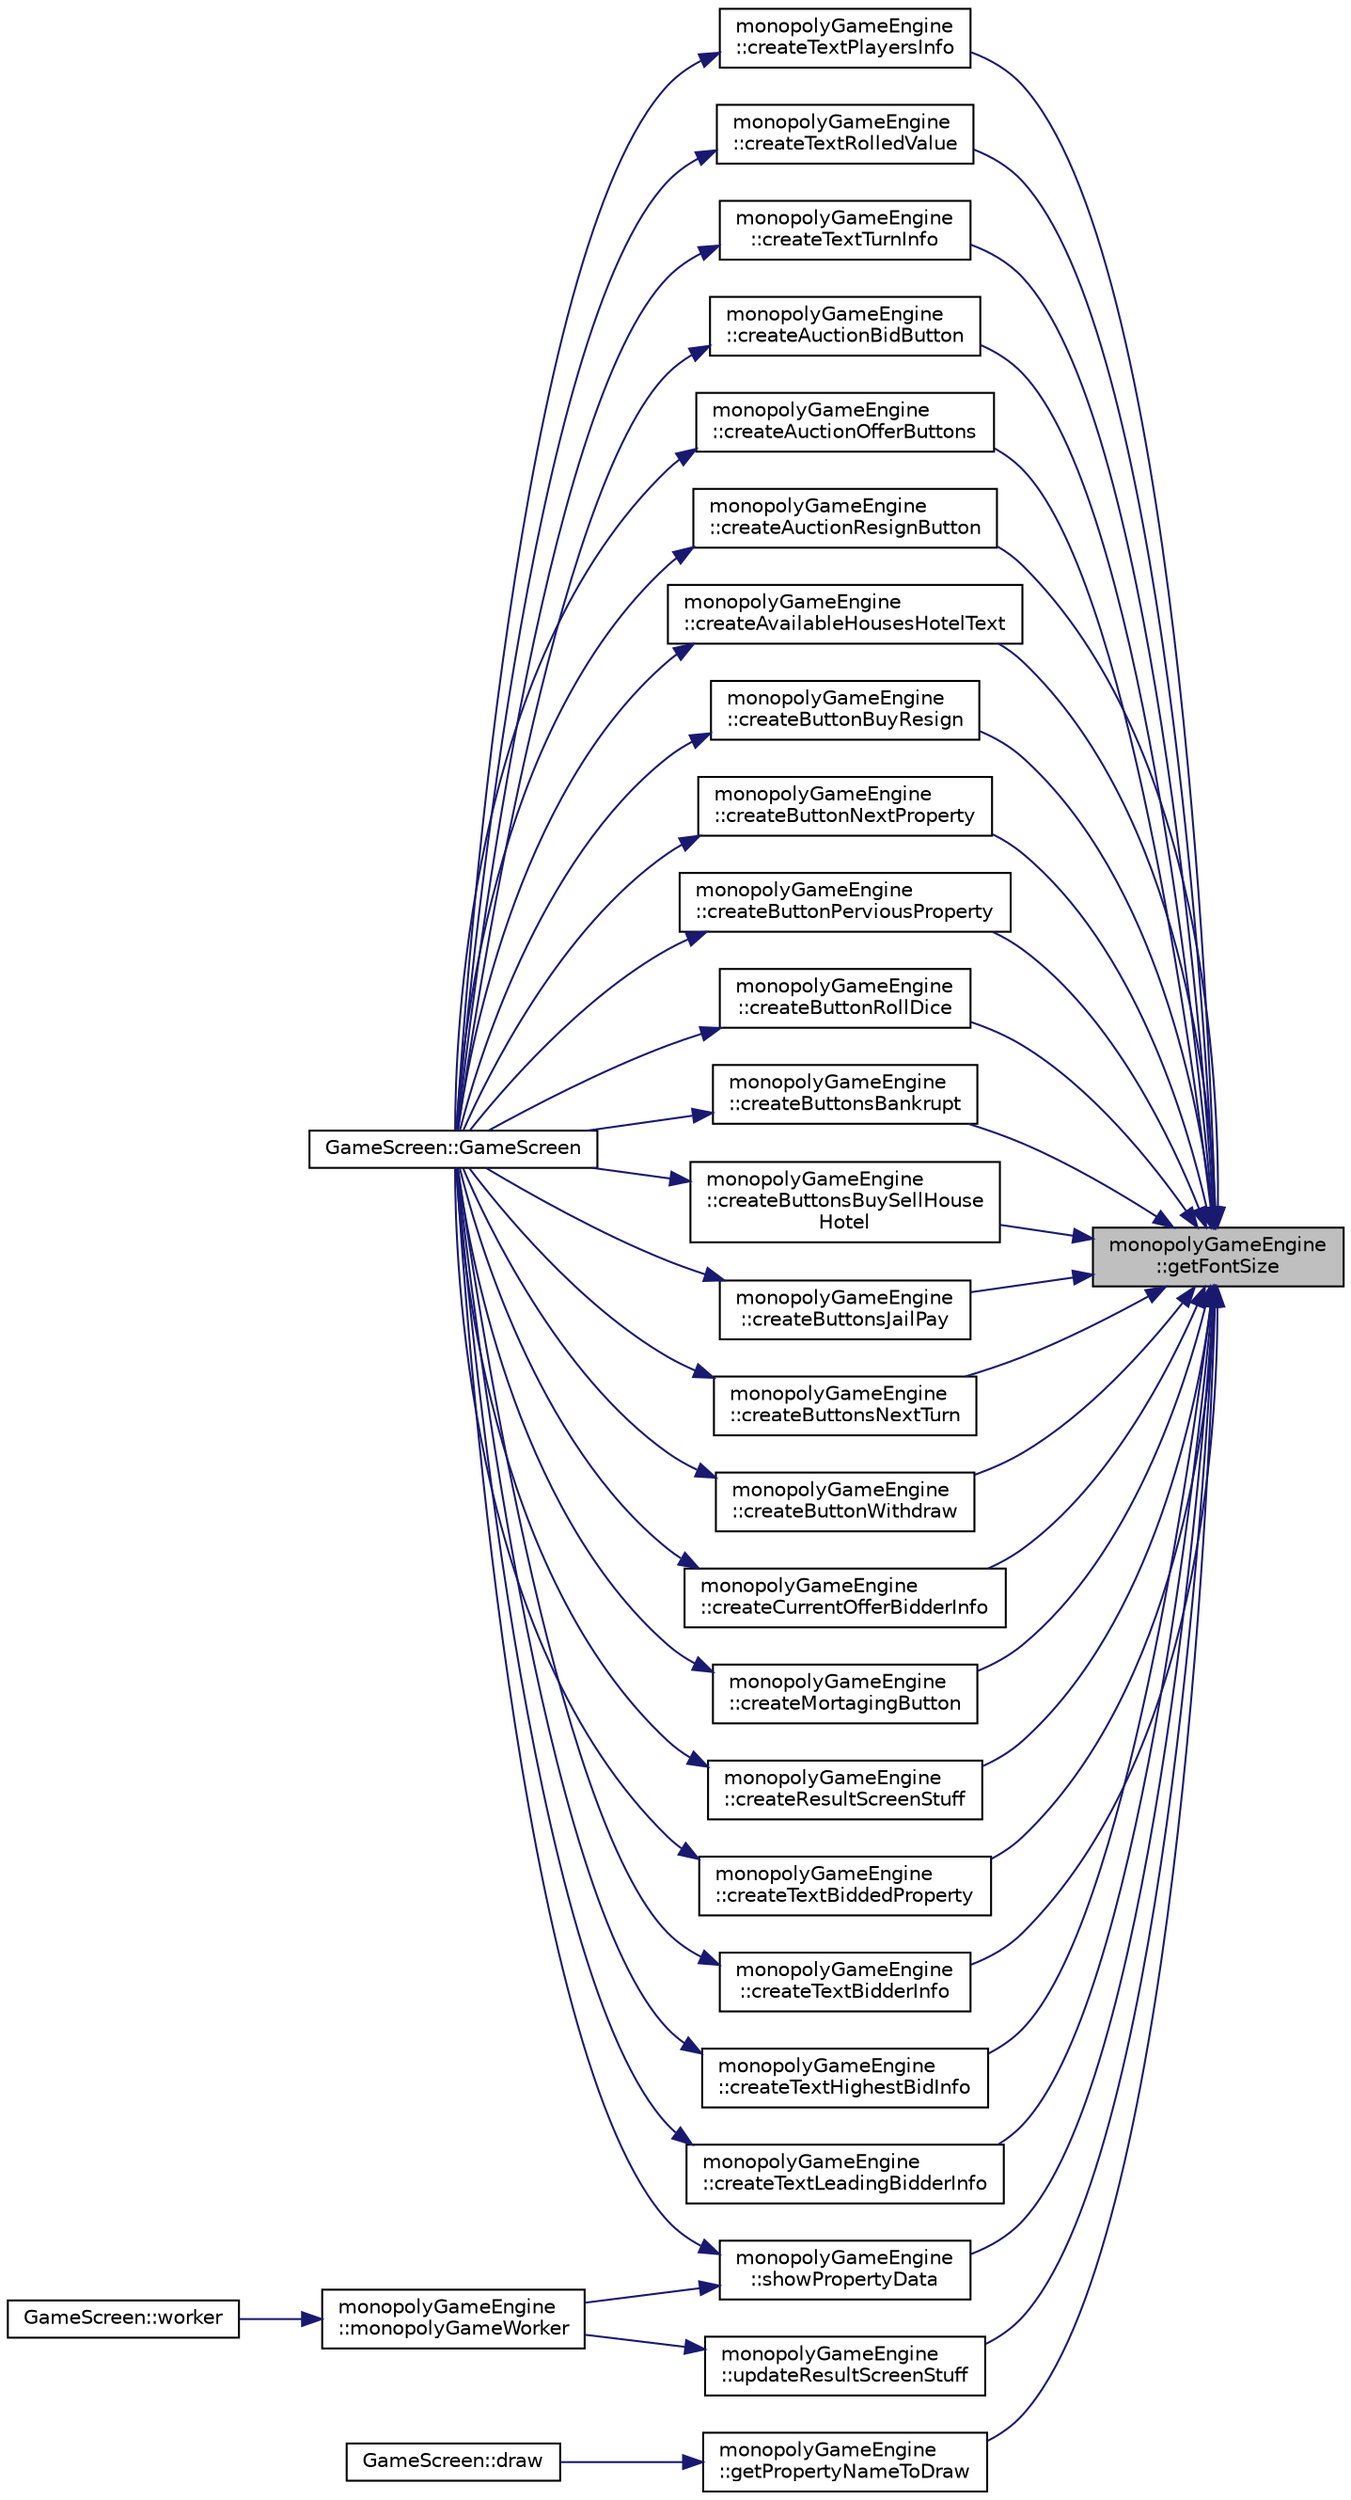 digraph "monopolyGameEngine::getFontSize"
{
 // LATEX_PDF_SIZE
  edge [fontname="Helvetica",fontsize="10",labelfontname="Helvetica",labelfontsize="10"];
  node [fontname="Helvetica",fontsize="10",shape=record];
  rankdir="RL";
  Node1 [label="monopolyGameEngine\l::getFontSize",height=0.2,width=0.4,color="black", fillcolor="grey75", style="filled", fontcolor="black",tooltip=" "];
  Node1 -> Node2 [dir="back",color="midnightblue",fontsize="10",style="solid",fontname="Helvetica"];
  Node2 [label="monopolyGameEngine\l::createAuctionBidButton",height=0.2,width=0.4,color="black", fillcolor="white", style="filled",URL="$classmonopoly_game_engine.html#aecb1bcba8503a9b60df0563557c27a78",tooltip=" "];
  Node2 -> Node3 [dir="back",color="midnightblue",fontsize="10",style="solid",fontname="Helvetica"];
  Node3 [label="GameScreen::GameScreen",height=0.2,width=0.4,color="black", fillcolor="white", style="filled",URL="$class_game_screen.html#a3866912fd5861b29c9ad3c08ea67fd16",tooltip=" "];
  Node1 -> Node4 [dir="back",color="midnightblue",fontsize="10",style="solid",fontname="Helvetica"];
  Node4 [label="monopolyGameEngine\l::createAuctionOfferButtons",height=0.2,width=0.4,color="black", fillcolor="white", style="filled",URL="$classmonopoly_game_engine.html#a7848f61249fb58380e8ca9f11e599fe6",tooltip=" "];
  Node4 -> Node3 [dir="back",color="midnightblue",fontsize="10",style="solid",fontname="Helvetica"];
  Node1 -> Node5 [dir="back",color="midnightblue",fontsize="10",style="solid",fontname="Helvetica"];
  Node5 [label="monopolyGameEngine\l::createAuctionResignButton",height=0.2,width=0.4,color="black", fillcolor="white", style="filled",URL="$classmonopoly_game_engine.html#a0d8cbc20ae90259c3f0e5258472c6532",tooltip=" "];
  Node5 -> Node3 [dir="back",color="midnightblue",fontsize="10",style="solid",fontname="Helvetica"];
  Node1 -> Node6 [dir="back",color="midnightblue",fontsize="10",style="solid",fontname="Helvetica"];
  Node6 [label="monopolyGameEngine\l::createAvailableHousesHotelText",height=0.2,width=0.4,color="black", fillcolor="white", style="filled",URL="$classmonopoly_game_engine.html#a8b035a55bf9704c96b24dd363b217530",tooltip=" "];
  Node6 -> Node3 [dir="back",color="midnightblue",fontsize="10",style="solid",fontname="Helvetica"];
  Node1 -> Node7 [dir="back",color="midnightblue",fontsize="10",style="solid",fontname="Helvetica"];
  Node7 [label="monopolyGameEngine\l::createButtonBuyResign",height=0.2,width=0.4,color="black", fillcolor="white", style="filled",URL="$classmonopoly_game_engine.html#afc6f2b5737a9a642d6531e7e35043d3b",tooltip=" "];
  Node7 -> Node3 [dir="back",color="midnightblue",fontsize="10",style="solid",fontname="Helvetica"];
  Node1 -> Node8 [dir="back",color="midnightblue",fontsize="10",style="solid",fontname="Helvetica"];
  Node8 [label="monopolyGameEngine\l::createButtonNextProperty",height=0.2,width=0.4,color="black", fillcolor="white", style="filled",URL="$classmonopoly_game_engine.html#a1aa1e4532404965b9fbf59ee5a1b34ff",tooltip=" "];
  Node8 -> Node3 [dir="back",color="midnightblue",fontsize="10",style="solid",fontname="Helvetica"];
  Node1 -> Node9 [dir="back",color="midnightblue",fontsize="10",style="solid",fontname="Helvetica"];
  Node9 [label="monopolyGameEngine\l::createButtonPerviousProperty",height=0.2,width=0.4,color="black", fillcolor="white", style="filled",URL="$classmonopoly_game_engine.html#a439ef95f3f0eb956fa7a7f1cefc3e251",tooltip=" "];
  Node9 -> Node3 [dir="back",color="midnightblue",fontsize="10",style="solid",fontname="Helvetica"];
  Node1 -> Node10 [dir="back",color="midnightblue",fontsize="10",style="solid",fontname="Helvetica"];
  Node10 [label="monopolyGameEngine\l::createButtonRollDice",height=0.2,width=0.4,color="black", fillcolor="white", style="filled",URL="$classmonopoly_game_engine.html#a08991c84ad649cea8a1e8d93f911c5ad",tooltip=" "];
  Node10 -> Node3 [dir="back",color="midnightblue",fontsize="10",style="solid",fontname="Helvetica"];
  Node1 -> Node11 [dir="back",color="midnightblue",fontsize="10",style="solid",fontname="Helvetica"];
  Node11 [label="monopolyGameEngine\l::createButtonsBankrupt",height=0.2,width=0.4,color="black", fillcolor="white", style="filled",URL="$classmonopoly_game_engine.html#ae0b8e1bb219ee27ca82ad4dacdef6db5",tooltip=" "];
  Node11 -> Node3 [dir="back",color="midnightblue",fontsize="10",style="solid",fontname="Helvetica"];
  Node1 -> Node12 [dir="back",color="midnightblue",fontsize="10",style="solid",fontname="Helvetica"];
  Node12 [label="monopolyGameEngine\l::createButtonsBuySellHouse\lHotel",height=0.2,width=0.4,color="black", fillcolor="white", style="filled",URL="$classmonopoly_game_engine.html#a34df202e27c1adb6a3db0e74e99d0eae",tooltip=" "];
  Node12 -> Node3 [dir="back",color="midnightblue",fontsize="10",style="solid",fontname="Helvetica"];
  Node1 -> Node13 [dir="back",color="midnightblue",fontsize="10",style="solid",fontname="Helvetica"];
  Node13 [label="monopolyGameEngine\l::createButtonsJailPay",height=0.2,width=0.4,color="black", fillcolor="white", style="filled",URL="$classmonopoly_game_engine.html#a3f7ab310f0aaf5dad6a174c1b6c058dc",tooltip=" "];
  Node13 -> Node3 [dir="back",color="midnightblue",fontsize="10",style="solid",fontname="Helvetica"];
  Node1 -> Node14 [dir="back",color="midnightblue",fontsize="10",style="solid",fontname="Helvetica"];
  Node14 [label="monopolyGameEngine\l::createButtonsNextTurn",height=0.2,width=0.4,color="black", fillcolor="white", style="filled",URL="$classmonopoly_game_engine.html#aabdbae2868a603ba37b4d00161da7d2a",tooltip=" "];
  Node14 -> Node3 [dir="back",color="midnightblue",fontsize="10",style="solid",fontname="Helvetica"];
  Node1 -> Node15 [dir="back",color="midnightblue",fontsize="10",style="solid",fontname="Helvetica"];
  Node15 [label="monopolyGameEngine\l::createButtonWithdraw",height=0.2,width=0.4,color="black", fillcolor="white", style="filled",URL="$classmonopoly_game_engine.html#a4244d1a680b65483d836e11fe697d09c",tooltip=" "];
  Node15 -> Node3 [dir="back",color="midnightblue",fontsize="10",style="solid",fontname="Helvetica"];
  Node1 -> Node16 [dir="back",color="midnightblue",fontsize="10",style="solid",fontname="Helvetica"];
  Node16 [label="monopolyGameEngine\l::createCurrentOfferBidderInfo",height=0.2,width=0.4,color="black", fillcolor="white", style="filled",URL="$classmonopoly_game_engine.html#a6eec29c749588b03ff06b4ad6c436077",tooltip=" "];
  Node16 -> Node3 [dir="back",color="midnightblue",fontsize="10",style="solid",fontname="Helvetica"];
  Node1 -> Node17 [dir="back",color="midnightblue",fontsize="10",style="solid",fontname="Helvetica"];
  Node17 [label="monopolyGameEngine\l::createMortagingButton",height=0.2,width=0.4,color="black", fillcolor="white", style="filled",URL="$classmonopoly_game_engine.html#a8ae1626f4ffd737295fd1786ca3d2dbe",tooltip=" "];
  Node17 -> Node3 [dir="back",color="midnightblue",fontsize="10",style="solid",fontname="Helvetica"];
  Node1 -> Node18 [dir="back",color="midnightblue",fontsize="10",style="solid",fontname="Helvetica"];
  Node18 [label="monopolyGameEngine\l::createResultScreenStuff",height=0.2,width=0.4,color="black", fillcolor="white", style="filled",URL="$classmonopoly_game_engine.html#a35ed5314742ad633d58bc7fcb975a7e4",tooltip=" "];
  Node18 -> Node3 [dir="back",color="midnightblue",fontsize="10",style="solid",fontname="Helvetica"];
  Node1 -> Node19 [dir="back",color="midnightblue",fontsize="10",style="solid",fontname="Helvetica"];
  Node19 [label="monopolyGameEngine\l::createTextBiddedProperty",height=0.2,width=0.4,color="black", fillcolor="white", style="filled",URL="$classmonopoly_game_engine.html#a7ff28e544f58693a35065b83f2a9ab05",tooltip=" "];
  Node19 -> Node3 [dir="back",color="midnightblue",fontsize="10",style="solid",fontname="Helvetica"];
  Node1 -> Node20 [dir="back",color="midnightblue",fontsize="10",style="solid",fontname="Helvetica"];
  Node20 [label="monopolyGameEngine\l::createTextBidderInfo",height=0.2,width=0.4,color="black", fillcolor="white", style="filled",URL="$classmonopoly_game_engine.html#a61b780452ccbef3a005727902e6fd104",tooltip=" "];
  Node20 -> Node3 [dir="back",color="midnightblue",fontsize="10",style="solid",fontname="Helvetica"];
  Node1 -> Node21 [dir="back",color="midnightblue",fontsize="10",style="solid",fontname="Helvetica"];
  Node21 [label="monopolyGameEngine\l::createTextHighestBidInfo",height=0.2,width=0.4,color="black", fillcolor="white", style="filled",URL="$classmonopoly_game_engine.html#af9e9f54376e8ba1c7d5550585e8a5157",tooltip=" "];
  Node21 -> Node3 [dir="back",color="midnightblue",fontsize="10",style="solid",fontname="Helvetica"];
  Node1 -> Node22 [dir="back",color="midnightblue",fontsize="10",style="solid",fontname="Helvetica"];
  Node22 [label="monopolyGameEngine\l::createTextLeadingBidderInfo",height=0.2,width=0.4,color="black", fillcolor="white", style="filled",URL="$classmonopoly_game_engine.html#a5b52940b42693c329db1e770bca763e5",tooltip=" "];
  Node22 -> Node3 [dir="back",color="midnightblue",fontsize="10",style="solid",fontname="Helvetica"];
  Node1 -> Node23 [dir="back",color="midnightblue",fontsize="10",style="solid",fontname="Helvetica"];
  Node23 [label="monopolyGameEngine\l::createTextPlayersInfo",height=0.2,width=0.4,color="black", fillcolor="white", style="filled",URL="$classmonopoly_game_engine.html#a04045ab52d75c210266c71ba994e7871",tooltip=" "];
  Node23 -> Node3 [dir="back",color="midnightblue",fontsize="10",style="solid",fontname="Helvetica"];
  Node1 -> Node24 [dir="back",color="midnightblue",fontsize="10",style="solid",fontname="Helvetica"];
  Node24 [label="monopolyGameEngine\l::createTextRolledValue",height=0.2,width=0.4,color="black", fillcolor="white", style="filled",URL="$classmonopoly_game_engine.html#a603ea518679d0045b3c9cd9567a57aa8",tooltip=" "];
  Node24 -> Node3 [dir="back",color="midnightblue",fontsize="10",style="solid",fontname="Helvetica"];
  Node1 -> Node25 [dir="back",color="midnightblue",fontsize="10",style="solid",fontname="Helvetica"];
  Node25 [label="monopolyGameEngine\l::createTextTurnInfo",height=0.2,width=0.4,color="black", fillcolor="white", style="filled",URL="$classmonopoly_game_engine.html#a442f54154ce96c27af24e3e3767bf2ab",tooltip=" "];
  Node25 -> Node3 [dir="back",color="midnightblue",fontsize="10",style="solid",fontname="Helvetica"];
  Node1 -> Node26 [dir="back",color="midnightblue",fontsize="10",style="solid",fontname="Helvetica"];
  Node26 [label="monopolyGameEngine\l::getPropertyNameToDraw",height=0.2,width=0.4,color="black", fillcolor="white", style="filled",URL="$classmonopoly_game_engine.html#aad007df963dd4282db08c76e822ee4d4",tooltip=" "];
  Node26 -> Node27 [dir="back",color="midnightblue",fontsize="10",style="solid",fontname="Helvetica"];
  Node27 [label="GameScreen::draw",height=0.2,width=0.4,color="black", fillcolor="white", style="filled",URL="$class_game_screen.html#a0608fef110d89dab557fd0bac6950b77",tooltip=" "];
  Node1 -> Node28 [dir="back",color="midnightblue",fontsize="10",style="solid",fontname="Helvetica"];
  Node28 [label="monopolyGameEngine\l::showPropertyData",height=0.2,width=0.4,color="black", fillcolor="white", style="filled",URL="$classmonopoly_game_engine.html#aacbd6ca705e1af117659326ed41739e9",tooltip=" "];
  Node28 -> Node3 [dir="back",color="midnightblue",fontsize="10",style="solid",fontname="Helvetica"];
  Node28 -> Node29 [dir="back",color="midnightblue",fontsize="10",style="solid",fontname="Helvetica"];
  Node29 [label="monopolyGameEngine\l::monopolyGameWorker",height=0.2,width=0.4,color="black", fillcolor="white", style="filled",URL="$classmonopoly_game_engine.html#acfa722f1ffec4781429f86997595db7d",tooltip=" "];
  Node29 -> Node30 [dir="back",color="midnightblue",fontsize="10",style="solid",fontname="Helvetica"];
  Node30 [label="GameScreen::worker",height=0.2,width=0.4,color="black", fillcolor="white", style="filled",URL="$class_game_screen.html#a140fce95914abbf9efac4ad6bb0c98dc",tooltip=" "];
  Node1 -> Node31 [dir="back",color="midnightblue",fontsize="10",style="solid",fontname="Helvetica"];
  Node31 [label="monopolyGameEngine\l::updateResultScreenStuff",height=0.2,width=0.4,color="black", fillcolor="white", style="filled",URL="$classmonopoly_game_engine.html#a6dbe0b7eb3ce8969cd6c0fead31d1de0",tooltip=" "];
  Node31 -> Node29 [dir="back",color="midnightblue",fontsize="10",style="solid",fontname="Helvetica"];
}
